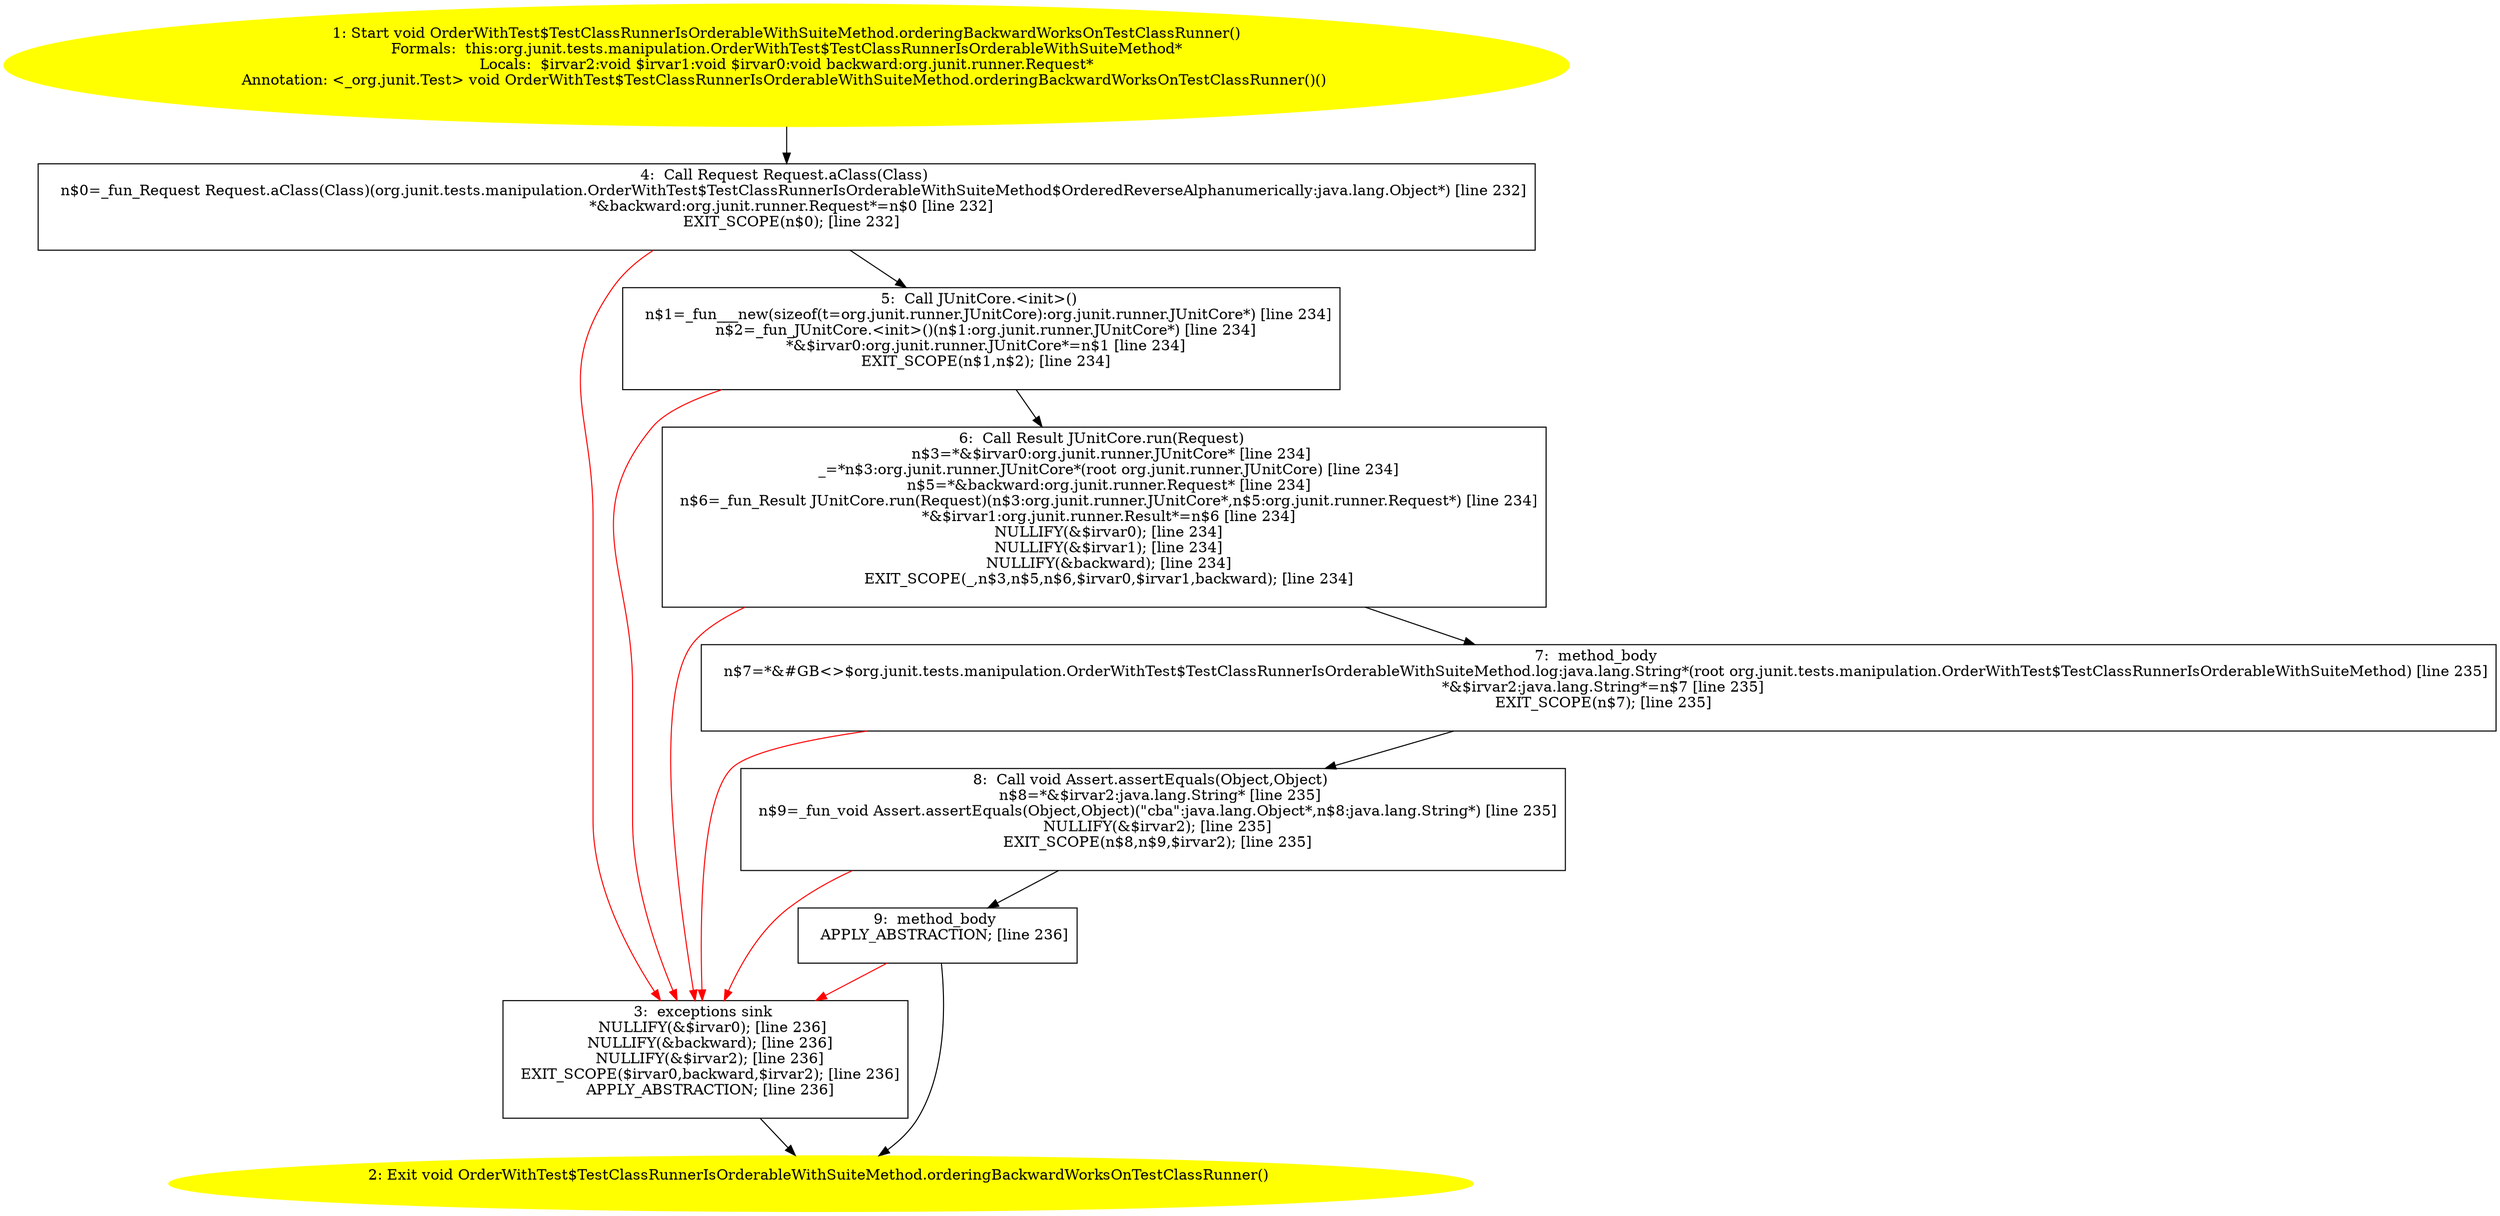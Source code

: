 /* @generated */
digraph cfg {
"org.junit.tests.manipulation.OrderWithTest$TestClassRunnerIsOrderableWithSuiteMethod.orderingBackwar.9f1a0c13204ca6b9bf2988acd15215c5_1" [label="1: Start void OrderWithTest$TestClassRunnerIsOrderableWithSuiteMethod.orderingBackwardWorksOnTestClassRunner()\nFormals:  this:org.junit.tests.manipulation.OrderWithTest$TestClassRunnerIsOrderableWithSuiteMethod*\nLocals:  $irvar2:void $irvar1:void $irvar0:void backward:org.junit.runner.Request*\nAnnotation: <_org.junit.Test> void OrderWithTest$TestClassRunnerIsOrderableWithSuiteMethod.orderingBackwardWorksOnTestClassRunner()() \n  " color=yellow style=filled]
	

	 "org.junit.tests.manipulation.OrderWithTest$TestClassRunnerIsOrderableWithSuiteMethod.orderingBackwar.9f1a0c13204ca6b9bf2988acd15215c5_1" -> "org.junit.tests.manipulation.OrderWithTest$TestClassRunnerIsOrderableWithSuiteMethod.orderingBackwar.9f1a0c13204ca6b9bf2988acd15215c5_4" ;
"org.junit.tests.manipulation.OrderWithTest$TestClassRunnerIsOrderableWithSuiteMethod.orderingBackwar.9f1a0c13204ca6b9bf2988acd15215c5_2" [label="2: Exit void OrderWithTest$TestClassRunnerIsOrderableWithSuiteMethod.orderingBackwardWorksOnTestClassRunner() \n  " color=yellow style=filled]
	

"org.junit.tests.manipulation.OrderWithTest$TestClassRunnerIsOrderableWithSuiteMethod.orderingBackwar.9f1a0c13204ca6b9bf2988acd15215c5_3" [label="3:  exceptions sink \n   NULLIFY(&$irvar0); [line 236]\n  NULLIFY(&backward); [line 236]\n  NULLIFY(&$irvar2); [line 236]\n  EXIT_SCOPE($irvar0,backward,$irvar2); [line 236]\n  APPLY_ABSTRACTION; [line 236]\n " shape="box"]
	

	 "org.junit.tests.manipulation.OrderWithTest$TestClassRunnerIsOrderableWithSuiteMethod.orderingBackwar.9f1a0c13204ca6b9bf2988acd15215c5_3" -> "org.junit.tests.manipulation.OrderWithTest$TestClassRunnerIsOrderableWithSuiteMethod.orderingBackwar.9f1a0c13204ca6b9bf2988acd15215c5_2" ;
"org.junit.tests.manipulation.OrderWithTest$TestClassRunnerIsOrderableWithSuiteMethod.orderingBackwar.9f1a0c13204ca6b9bf2988acd15215c5_4" [label="4:  Call Request Request.aClass(Class) \n   n$0=_fun_Request Request.aClass(Class)(org.junit.tests.manipulation.OrderWithTest$TestClassRunnerIsOrderableWithSuiteMethod$OrderedReverseAlphanumerically:java.lang.Object*) [line 232]\n  *&backward:org.junit.runner.Request*=n$0 [line 232]\n  EXIT_SCOPE(n$0); [line 232]\n " shape="box"]
	

	 "org.junit.tests.manipulation.OrderWithTest$TestClassRunnerIsOrderableWithSuiteMethod.orderingBackwar.9f1a0c13204ca6b9bf2988acd15215c5_4" -> "org.junit.tests.manipulation.OrderWithTest$TestClassRunnerIsOrderableWithSuiteMethod.orderingBackwar.9f1a0c13204ca6b9bf2988acd15215c5_5" ;
	 "org.junit.tests.manipulation.OrderWithTest$TestClassRunnerIsOrderableWithSuiteMethod.orderingBackwar.9f1a0c13204ca6b9bf2988acd15215c5_4" -> "org.junit.tests.manipulation.OrderWithTest$TestClassRunnerIsOrderableWithSuiteMethod.orderingBackwar.9f1a0c13204ca6b9bf2988acd15215c5_3" [color="red" ];
"org.junit.tests.manipulation.OrderWithTest$TestClassRunnerIsOrderableWithSuiteMethod.orderingBackwar.9f1a0c13204ca6b9bf2988acd15215c5_5" [label="5:  Call JUnitCore.<init>() \n   n$1=_fun___new(sizeof(t=org.junit.runner.JUnitCore):org.junit.runner.JUnitCore*) [line 234]\n  n$2=_fun_JUnitCore.<init>()(n$1:org.junit.runner.JUnitCore*) [line 234]\n  *&$irvar0:org.junit.runner.JUnitCore*=n$1 [line 234]\n  EXIT_SCOPE(n$1,n$2); [line 234]\n " shape="box"]
	

	 "org.junit.tests.manipulation.OrderWithTest$TestClassRunnerIsOrderableWithSuiteMethod.orderingBackwar.9f1a0c13204ca6b9bf2988acd15215c5_5" -> "org.junit.tests.manipulation.OrderWithTest$TestClassRunnerIsOrderableWithSuiteMethod.orderingBackwar.9f1a0c13204ca6b9bf2988acd15215c5_6" ;
	 "org.junit.tests.manipulation.OrderWithTest$TestClassRunnerIsOrderableWithSuiteMethod.orderingBackwar.9f1a0c13204ca6b9bf2988acd15215c5_5" -> "org.junit.tests.manipulation.OrderWithTest$TestClassRunnerIsOrderableWithSuiteMethod.orderingBackwar.9f1a0c13204ca6b9bf2988acd15215c5_3" [color="red" ];
"org.junit.tests.manipulation.OrderWithTest$TestClassRunnerIsOrderableWithSuiteMethod.orderingBackwar.9f1a0c13204ca6b9bf2988acd15215c5_6" [label="6:  Call Result JUnitCore.run(Request) \n   n$3=*&$irvar0:org.junit.runner.JUnitCore* [line 234]\n  _=*n$3:org.junit.runner.JUnitCore*(root org.junit.runner.JUnitCore) [line 234]\n  n$5=*&backward:org.junit.runner.Request* [line 234]\n  n$6=_fun_Result JUnitCore.run(Request)(n$3:org.junit.runner.JUnitCore*,n$5:org.junit.runner.Request*) [line 234]\n  *&$irvar1:org.junit.runner.Result*=n$6 [line 234]\n  NULLIFY(&$irvar0); [line 234]\n  NULLIFY(&$irvar1); [line 234]\n  NULLIFY(&backward); [line 234]\n  EXIT_SCOPE(_,n$3,n$5,n$6,$irvar0,$irvar1,backward); [line 234]\n " shape="box"]
	

	 "org.junit.tests.manipulation.OrderWithTest$TestClassRunnerIsOrderableWithSuiteMethod.orderingBackwar.9f1a0c13204ca6b9bf2988acd15215c5_6" -> "org.junit.tests.manipulation.OrderWithTest$TestClassRunnerIsOrderableWithSuiteMethod.orderingBackwar.9f1a0c13204ca6b9bf2988acd15215c5_7" ;
	 "org.junit.tests.manipulation.OrderWithTest$TestClassRunnerIsOrderableWithSuiteMethod.orderingBackwar.9f1a0c13204ca6b9bf2988acd15215c5_6" -> "org.junit.tests.manipulation.OrderWithTest$TestClassRunnerIsOrderableWithSuiteMethod.orderingBackwar.9f1a0c13204ca6b9bf2988acd15215c5_3" [color="red" ];
"org.junit.tests.manipulation.OrderWithTest$TestClassRunnerIsOrderableWithSuiteMethod.orderingBackwar.9f1a0c13204ca6b9bf2988acd15215c5_7" [label="7:  method_body \n   n$7=*&#GB<>$org.junit.tests.manipulation.OrderWithTest$TestClassRunnerIsOrderableWithSuiteMethod.log:java.lang.String*(root org.junit.tests.manipulation.OrderWithTest$TestClassRunnerIsOrderableWithSuiteMethod) [line 235]\n  *&$irvar2:java.lang.String*=n$7 [line 235]\n  EXIT_SCOPE(n$7); [line 235]\n " shape="box"]
	

	 "org.junit.tests.manipulation.OrderWithTest$TestClassRunnerIsOrderableWithSuiteMethod.orderingBackwar.9f1a0c13204ca6b9bf2988acd15215c5_7" -> "org.junit.tests.manipulation.OrderWithTest$TestClassRunnerIsOrderableWithSuiteMethod.orderingBackwar.9f1a0c13204ca6b9bf2988acd15215c5_8" ;
	 "org.junit.tests.manipulation.OrderWithTest$TestClassRunnerIsOrderableWithSuiteMethod.orderingBackwar.9f1a0c13204ca6b9bf2988acd15215c5_7" -> "org.junit.tests.manipulation.OrderWithTest$TestClassRunnerIsOrderableWithSuiteMethod.orderingBackwar.9f1a0c13204ca6b9bf2988acd15215c5_3" [color="red" ];
"org.junit.tests.manipulation.OrderWithTest$TestClassRunnerIsOrderableWithSuiteMethod.orderingBackwar.9f1a0c13204ca6b9bf2988acd15215c5_8" [label="8:  Call void Assert.assertEquals(Object,Object) \n   n$8=*&$irvar2:java.lang.String* [line 235]\n  n$9=_fun_void Assert.assertEquals(Object,Object)(\"cba\":java.lang.Object*,n$8:java.lang.String*) [line 235]\n  NULLIFY(&$irvar2); [line 235]\n  EXIT_SCOPE(n$8,n$9,$irvar2); [line 235]\n " shape="box"]
	

	 "org.junit.tests.manipulation.OrderWithTest$TestClassRunnerIsOrderableWithSuiteMethod.orderingBackwar.9f1a0c13204ca6b9bf2988acd15215c5_8" -> "org.junit.tests.manipulation.OrderWithTest$TestClassRunnerIsOrderableWithSuiteMethod.orderingBackwar.9f1a0c13204ca6b9bf2988acd15215c5_9" ;
	 "org.junit.tests.manipulation.OrderWithTest$TestClassRunnerIsOrderableWithSuiteMethod.orderingBackwar.9f1a0c13204ca6b9bf2988acd15215c5_8" -> "org.junit.tests.manipulation.OrderWithTest$TestClassRunnerIsOrderableWithSuiteMethod.orderingBackwar.9f1a0c13204ca6b9bf2988acd15215c5_3" [color="red" ];
"org.junit.tests.manipulation.OrderWithTest$TestClassRunnerIsOrderableWithSuiteMethod.orderingBackwar.9f1a0c13204ca6b9bf2988acd15215c5_9" [label="9:  method_body \n   APPLY_ABSTRACTION; [line 236]\n " shape="box"]
	

	 "org.junit.tests.manipulation.OrderWithTest$TestClassRunnerIsOrderableWithSuiteMethod.orderingBackwar.9f1a0c13204ca6b9bf2988acd15215c5_9" -> "org.junit.tests.manipulation.OrderWithTest$TestClassRunnerIsOrderableWithSuiteMethod.orderingBackwar.9f1a0c13204ca6b9bf2988acd15215c5_2" ;
	 "org.junit.tests.manipulation.OrderWithTest$TestClassRunnerIsOrderableWithSuiteMethod.orderingBackwar.9f1a0c13204ca6b9bf2988acd15215c5_9" -> "org.junit.tests.manipulation.OrderWithTest$TestClassRunnerIsOrderableWithSuiteMethod.orderingBackwar.9f1a0c13204ca6b9bf2988acd15215c5_3" [color="red" ];
}

